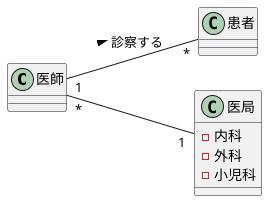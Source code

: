 @startuml 演習3-2_CL_医師と患者と医局と診療記録.pu

     left to right direction

    class 医師{}
    class 患者{}
    class 医局{
        - 内科
        - 外科
        - 小児科
    }

    医師 "1" -- "*" 患者:診察する >
    医師  "*" --"1"    医局

@enduml